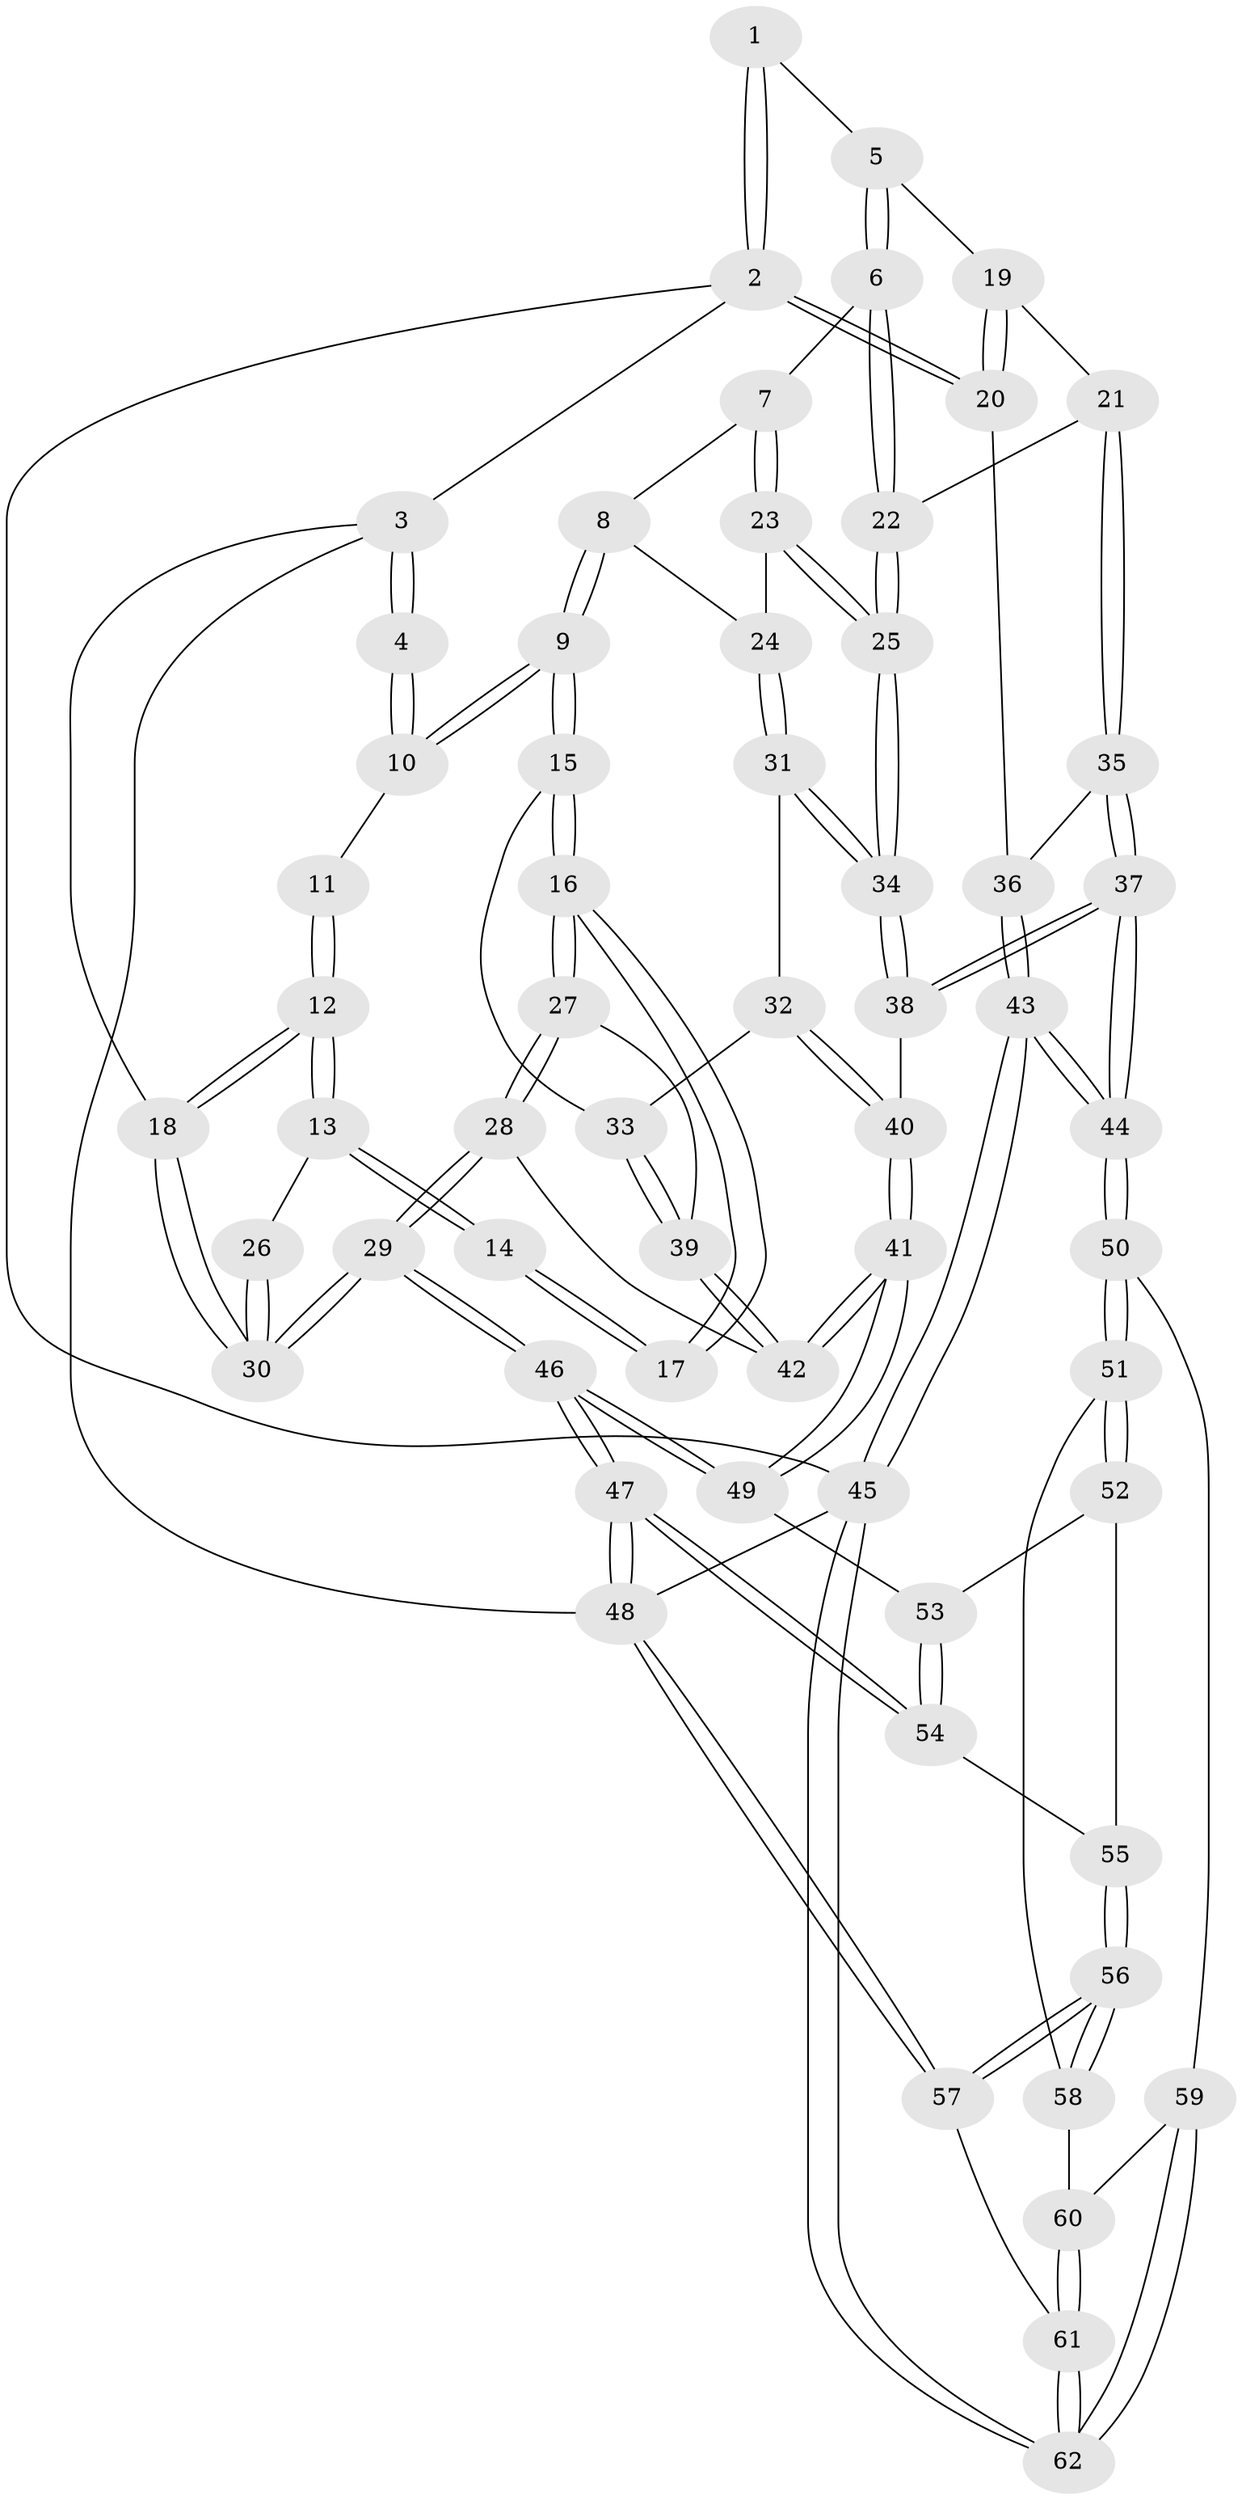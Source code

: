 // coarse degree distribution, {5: 0.25806451612903225, 4: 0.3548387096774194, 3: 0.0967741935483871, 6: 0.25806451612903225, 7: 0.03225806451612903}
// Generated by graph-tools (version 1.1) at 2025/06/03/04/25 22:06:43]
// undirected, 62 vertices, 152 edges
graph export_dot {
graph [start="1"]
  node [color=gray90,style=filled];
  1 [pos="+0.43044172125685015+0"];
  2 [pos="+1+0"];
  3 [pos="+0+0"];
  4 [pos="+0.38390947827625255+0"];
  5 [pos="+0.588962468410961+0.08724502384878961"];
  6 [pos="+0.5775373234870091+0.132689940026554"];
  7 [pos="+0.5032695769766747+0.18888337759255736"];
  8 [pos="+0.4397013513958023+0.20452220701291118"];
  9 [pos="+0.30498547933974846+0.17054164706907496"];
  10 [pos="+0.28738465456019696+0.04561031438769945"];
  11 [pos="+0.16091884904335668+0.08951828322872653"];
  12 [pos="+0+0.012243817458969264"];
  13 [pos="+0+0.03217887757129877"];
  14 [pos="+0.10811954189962174+0.17853839075077654"];
  15 [pos="+0.2834870530753999+0.24936021497650548"];
  16 [pos="+0.14197311259435128+0.3071705530085193"];
  17 [pos="+0.10318628721088816+0.22265774032042557"];
  18 [pos="+0+0"];
  19 [pos="+0.7130578615415633+0.10679356906046979"];
  20 [pos="+1+0"];
  21 [pos="+0.761999577681259+0.2558159379865527"];
  22 [pos="+0.6174393726764826+0.2679433346789214"];
  23 [pos="+0.49921573426585825+0.2851156353614498"];
  24 [pos="+0.44800926039437805+0.2653615533165126"];
  25 [pos="+0.5655902168553522+0.4042700188540901"];
  26 [pos="+0.04760063992160123+0.21030949325093184"];
  27 [pos="+0.1316660736486766+0.3225218805308513"];
  28 [pos="+0+0.43954362648946294"];
  29 [pos="+0+0.4983292515935041"];
  30 [pos="+0+0.46460767000690845"];
  31 [pos="+0.39611534990301817+0.3217402772309319"];
  32 [pos="+0.3498344093868525+0.315541969321744"];
  33 [pos="+0.29330820754464326+0.2641106844380821"];
  34 [pos="+0.5642499350800397+0.41761734854104976"];
  35 [pos="+0.7772446775018621+0.26642135535101136"];
  36 [pos="+1+0.1640208383875882"];
  37 [pos="+0.741551176328016+0.6170088122818698"];
  38 [pos="+0.5757558705652951+0.4639571212308265"];
  39 [pos="+0.25405650764233106+0.46243918823096314"];
  40 [pos="+0.3527443720810654+0.5031741063302938"];
  41 [pos="+0.30500126187274795+0.5358124601788413"];
  42 [pos="+0.2596228649649988+0.47774391218673523"];
  43 [pos="+0.9227344203017955+0.7400252603998154"];
  44 [pos="+0.7862809881258749+0.6872941808724508"];
  45 [pos="+1+1"];
  46 [pos="+0+0.5504080405100094"];
  47 [pos="+0+0.8274823260012119"];
  48 [pos="+0+1"];
  49 [pos="+0.2827141266704019+0.5978407225215492"];
  50 [pos="+0.5772221166819517+0.7688834863735189"];
  51 [pos="+0.5051868290613293+0.7734085764594012"];
  52 [pos="+0.39981766743888203+0.7256453974819301"];
  53 [pos="+0.2827616171814482+0.5980154307531746"];
  54 [pos="+0.14161678381384055+0.8079504309135367"];
  55 [pos="+0.21760904378557638+0.8503784403310806"];
  56 [pos="+0.2786250723477551+0.9518191025950536"];
  57 [pos="+0.278103305348622+1"];
  58 [pos="+0.46760471634086614+0.8163677118079735"];
  59 [pos="+0.5276930790508996+0.9756598541204391"];
  60 [pos="+0.42378117547430794+0.9725627586135415"];
  61 [pos="+0.2784976257660778+1"];
  62 [pos="+0.5185708729746422+1"];
  1 -- 2;
  1 -- 2;
  1 -- 5;
  2 -- 3;
  2 -- 20;
  2 -- 20;
  2 -- 45;
  3 -- 4;
  3 -- 4;
  3 -- 18;
  3 -- 48;
  4 -- 10;
  4 -- 10;
  5 -- 6;
  5 -- 6;
  5 -- 19;
  6 -- 7;
  6 -- 22;
  6 -- 22;
  7 -- 8;
  7 -- 23;
  7 -- 23;
  8 -- 9;
  8 -- 9;
  8 -- 24;
  9 -- 10;
  9 -- 10;
  9 -- 15;
  9 -- 15;
  10 -- 11;
  11 -- 12;
  11 -- 12;
  12 -- 13;
  12 -- 13;
  12 -- 18;
  12 -- 18;
  13 -- 14;
  13 -- 14;
  13 -- 26;
  14 -- 17;
  14 -- 17;
  15 -- 16;
  15 -- 16;
  15 -- 33;
  16 -- 17;
  16 -- 17;
  16 -- 27;
  16 -- 27;
  18 -- 30;
  18 -- 30;
  19 -- 20;
  19 -- 20;
  19 -- 21;
  20 -- 36;
  21 -- 22;
  21 -- 35;
  21 -- 35;
  22 -- 25;
  22 -- 25;
  23 -- 24;
  23 -- 25;
  23 -- 25;
  24 -- 31;
  24 -- 31;
  25 -- 34;
  25 -- 34;
  26 -- 30;
  26 -- 30;
  27 -- 28;
  27 -- 28;
  27 -- 39;
  28 -- 29;
  28 -- 29;
  28 -- 42;
  29 -- 30;
  29 -- 30;
  29 -- 46;
  29 -- 46;
  31 -- 32;
  31 -- 34;
  31 -- 34;
  32 -- 33;
  32 -- 40;
  32 -- 40;
  33 -- 39;
  33 -- 39;
  34 -- 38;
  34 -- 38;
  35 -- 36;
  35 -- 37;
  35 -- 37;
  36 -- 43;
  36 -- 43;
  37 -- 38;
  37 -- 38;
  37 -- 44;
  37 -- 44;
  38 -- 40;
  39 -- 42;
  39 -- 42;
  40 -- 41;
  40 -- 41;
  41 -- 42;
  41 -- 42;
  41 -- 49;
  41 -- 49;
  43 -- 44;
  43 -- 44;
  43 -- 45;
  43 -- 45;
  44 -- 50;
  44 -- 50;
  45 -- 62;
  45 -- 62;
  45 -- 48;
  46 -- 47;
  46 -- 47;
  46 -- 49;
  46 -- 49;
  47 -- 48;
  47 -- 48;
  47 -- 54;
  47 -- 54;
  48 -- 57;
  48 -- 57;
  49 -- 53;
  50 -- 51;
  50 -- 51;
  50 -- 59;
  51 -- 52;
  51 -- 52;
  51 -- 58;
  52 -- 53;
  52 -- 55;
  53 -- 54;
  53 -- 54;
  54 -- 55;
  55 -- 56;
  55 -- 56;
  56 -- 57;
  56 -- 57;
  56 -- 58;
  56 -- 58;
  57 -- 61;
  58 -- 60;
  59 -- 60;
  59 -- 62;
  59 -- 62;
  60 -- 61;
  60 -- 61;
  61 -- 62;
  61 -- 62;
}
